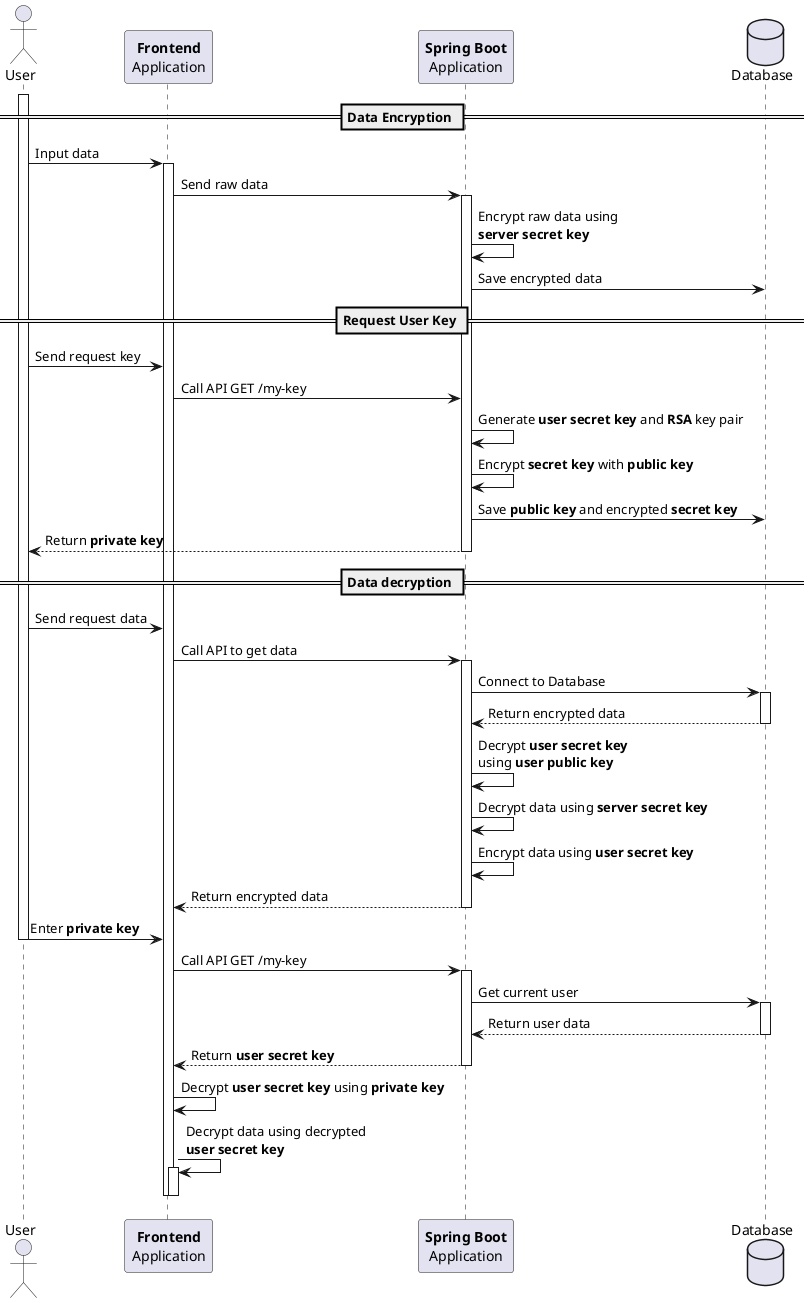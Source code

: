 @startuml Encryption
actor User
participant "**Frontend**\nApplication" as FE
participant "**Spring Boot**\nApplication" as BE
database Database
== Data Encryption ==
activate User
User -> FE: Input data
activate FE
FE -> BE: Send raw data
activate BE
BE -> BE: Encrypt raw data using\n**server secret key**
BE -> Database: Save encrypted data
== Request User Key ==
User -> FE: Send request key
FE -> BE: Call API GET /my-key
BE -> BE: Generate **user secret key** and **RSA** key pair
BE -> BE: Encrypt **secret key** with **public key**
BE -> Database: Save **public key** and encrypted **secret key**
BE --> User: Return **private key**
deactivate BE
== Data decryption ==
User -> FE: Send request data
FE -> BE: Call API to get data
activate BE
BE -> Database: Connect to Database
activate Database
Database --> BE: Return encrypted data
deactivate Database
BE -> BE: Decrypt **user secret key**\nusing **user public key**
BE -> BE: Decrypt data using **server secret key**
BE -> BE: Encrypt data using **user secret key**
BE --> FE: Return encrypted data
deactivate BE
User -> FE: Enter **private key**
deactivate User
FE -> BE: Call API GET /my-key
activate BE
BE-> Database: Get current user
activate Database
Database --> BE: Return user data
deactivate Database
BE --> FE: Return **user secret key**
deactivate BE
FE -> FE: Decrypt **user secret key** using **private key**
FE -> FE: Decrypt data using decrypted\n**user secret key**
activate FE
deactivate FE
deactivate FE
@enduml